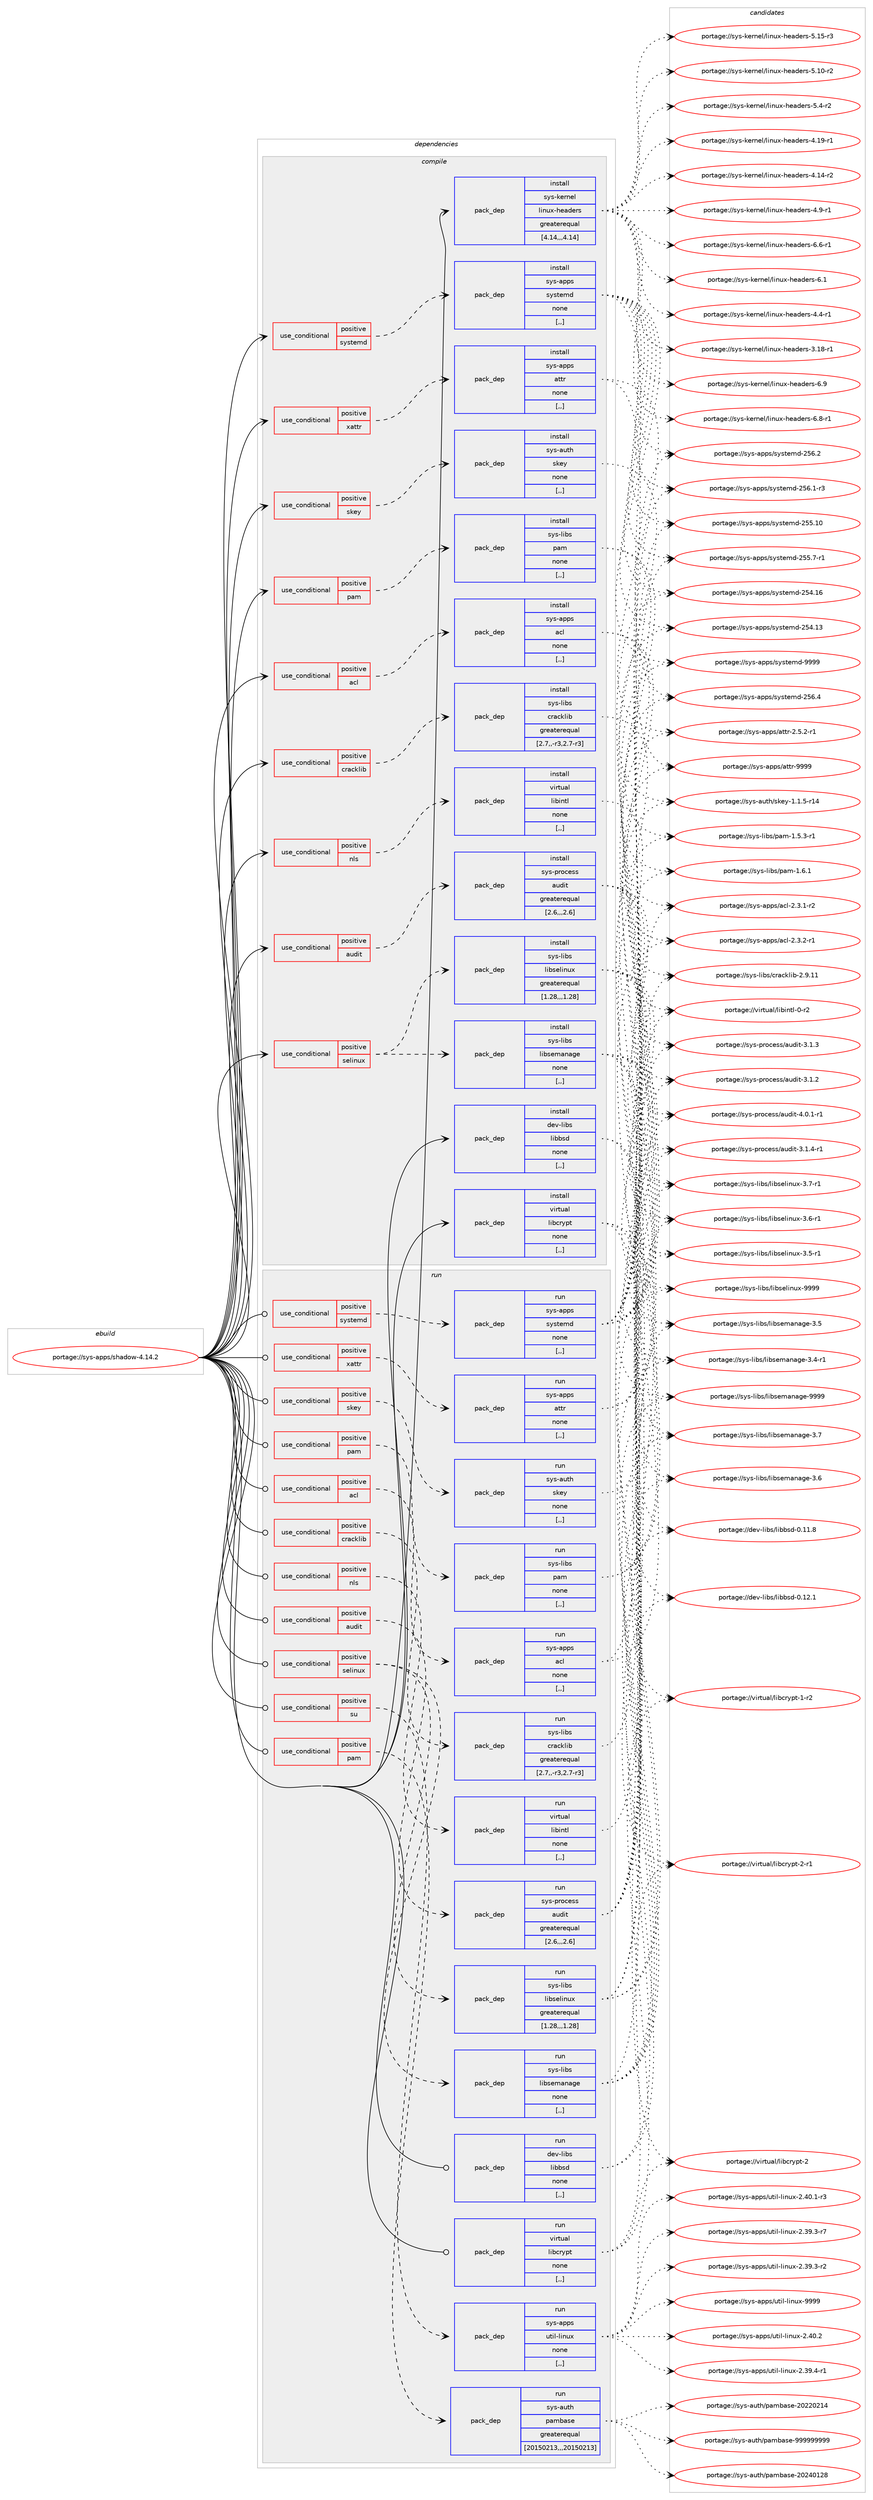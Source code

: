 digraph prolog {

# *************
# Graph options
# *************

newrank=true;
concentrate=true;
compound=true;
graph [rankdir=LR,fontname=Helvetica,fontsize=10,ranksep=1.5];#, ranksep=2.5, nodesep=0.2];
edge  [arrowhead=vee];
node  [fontname=Helvetica,fontsize=10];

# **********
# The ebuild
# **********

subgraph cluster_leftcol {
color=gray;
label=<<i>ebuild</i>>;
id [label="portage://sys-apps/shadow-4.14.2", color=red, width=4, href="../sys-apps/shadow-4.14.2.svg"];
}

# ****************
# The dependencies
# ****************

subgraph cluster_midcol {
color=gray;
label=<<i>dependencies</i>>;
subgraph cluster_compile {
fillcolor="#eeeeee";
style=filled;
label=<<i>compile</i>>;
subgraph cond112001 {
dependency423304 [label=<<TABLE BORDER="0" CELLBORDER="1" CELLSPACING="0" CELLPADDING="4"><TR><TD ROWSPAN="3" CELLPADDING="10">use_conditional</TD></TR><TR><TD>positive</TD></TR><TR><TD>acl</TD></TR></TABLE>>, shape=none, color=red];
subgraph pack308380 {
dependency423305 [label=<<TABLE BORDER="0" CELLBORDER="1" CELLSPACING="0" CELLPADDING="4" WIDTH="220"><TR><TD ROWSPAN="6" CELLPADDING="30">pack_dep</TD></TR><TR><TD WIDTH="110">install</TD></TR><TR><TD>sys-apps</TD></TR><TR><TD>acl</TD></TR><TR><TD>none</TD></TR><TR><TD>[,,]</TD></TR></TABLE>>, shape=none, color=blue];
}
dependency423304:e -> dependency423305:w [weight=20,style="dashed",arrowhead="vee"];
}
id:e -> dependency423304:w [weight=20,style="solid",arrowhead="vee"];
subgraph cond112002 {
dependency423306 [label=<<TABLE BORDER="0" CELLBORDER="1" CELLSPACING="0" CELLPADDING="4"><TR><TD ROWSPAN="3" CELLPADDING="10">use_conditional</TD></TR><TR><TD>positive</TD></TR><TR><TD>audit</TD></TR></TABLE>>, shape=none, color=red];
subgraph pack308381 {
dependency423307 [label=<<TABLE BORDER="0" CELLBORDER="1" CELLSPACING="0" CELLPADDING="4" WIDTH="220"><TR><TD ROWSPAN="6" CELLPADDING="30">pack_dep</TD></TR><TR><TD WIDTH="110">install</TD></TR><TR><TD>sys-process</TD></TR><TR><TD>audit</TD></TR><TR><TD>greaterequal</TD></TR><TR><TD>[2.6,,,2.6]</TD></TR></TABLE>>, shape=none, color=blue];
}
dependency423306:e -> dependency423307:w [weight=20,style="dashed",arrowhead="vee"];
}
id:e -> dependency423306:w [weight=20,style="solid",arrowhead="vee"];
subgraph cond112003 {
dependency423308 [label=<<TABLE BORDER="0" CELLBORDER="1" CELLSPACING="0" CELLPADDING="4"><TR><TD ROWSPAN="3" CELLPADDING="10">use_conditional</TD></TR><TR><TD>positive</TD></TR><TR><TD>cracklib</TD></TR></TABLE>>, shape=none, color=red];
subgraph pack308382 {
dependency423309 [label=<<TABLE BORDER="0" CELLBORDER="1" CELLSPACING="0" CELLPADDING="4" WIDTH="220"><TR><TD ROWSPAN="6" CELLPADDING="30">pack_dep</TD></TR><TR><TD WIDTH="110">install</TD></TR><TR><TD>sys-libs</TD></TR><TR><TD>cracklib</TD></TR><TR><TD>greaterequal</TD></TR><TR><TD>[2.7,,-r3,2.7-r3]</TD></TR></TABLE>>, shape=none, color=blue];
}
dependency423308:e -> dependency423309:w [weight=20,style="dashed",arrowhead="vee"];
}
id:e -> dependency423308:w [weight=20,style="solid",arrowhead="vee"];
subgraph cond112004 {
dependency423310 [label=<<TABLE BORDER="0" CELLBORDER="1" CELLSPACING="0" CELLPADDING="4"><TR><TD ROWSPAN="3" CELLPADDING="10">use_conditional</TD></TR><TR><TD>positive</TD></TR><TR><TD>nls</TD></TR></TABLE>>, shape=none, color=red];
subgraph pack308383 {
dependency423311 [label=<<TABLE BORDER="0" CELLBORDER="1" CELLSPACING="0" CELLPADDING="4" WIDTH="220"><TR><TD ROWSPAN="6" CELLPADDING="30">pack_dep</TD></TR><TR><TD WIDTH="110">install</TD></TR><TR><TD>virtual</TD></TR><TR><TD>libintl</TD></TR><TR><TD>none</TD></TR><TR><TD>[,,]</TD></TR></TABLE>>, shape=none, color=blue];
}
dependency423310:e -> dependency423311:w [weight=20,style="dashed",arrowhead="vee"];
}
id:e -> dependency423310:w [weight=20,style="solid",arrowhead="vee"];
subgraph cond112005 {
dependency423312 [label=<<TABLE BORDER="0" CELLBORDER="1" CELLSPACING="0" CELLPADDING="4"><TR><TD ROWSPAN="3" CELLPADDING="10">use_conditional</TD></TR><TR><TD>positive</TD></TR><TR><TD>pam</TD></TR></TABLE>>, shape=none, color=red];
subgraph pack308384 {
dependency423313 [label=<<TABLE BORDER="0" CELLBORDER="1" CELLSPACING="0" CELLPADDING="4" WIDTH="220"><TR><TD ROWSPAN="6" CELLPADDING="30">pack_dep</TD></TR><TR><TD WIDTH="110">install</TD></TR><TR><TD>sys-libs</TD></TR><TR><TD>pam</TD></TR><TR><TD>none</TD></TR><TR><TD>[,,]</TD></TR></TABLE>>, shape=none, color=blue];
}
dependency423312:e -> dependency423313:w [weight=20,style="dashed",arrowhead="vee"];
}
id:e -> dependency423312:w [weight=20,style="solid",arrowhead="vee"];
subgraph cond112006 {
dependency423314 [label=<<TABLE BORDER="0" CELLBORDER="1" CELLSPACING="0" CELLPADDING="4"><TR><TD ROWSPAN="3" CELLPADDING="10">use_conditional</TD></TR><TR><TD>positive</TD></TR><TR><TD>selinux</TD></TR></TABLE>>, shape=none, color=red];
subgraph pack308385 {
dependency423315 [label=<<TABLE BORDER="0" CELLBORDER="1" CELLSPACING="0" CELLPADDING="4" WIDTH="220"><TR><TD ROWSPAN="6" CELLPADDING="30">pack_dep</TD></TR><TR><TD WIDTH="110">install</TD></TR><TR><TD>sys-libs</TD></TR><TR><TD>libselinux</TD></TR><TR><TD>greaterequal</TD></TR><TR><TD>[1.28,,,1.28]</TD></TR></TABLE>>, shape=none, color=blue];
}
dependency423314:e -> dependency423315:w [weight=20,style="dashed",arrowhead="vee"];
subgraph pack308386 {
dependency423316 [label=<<TABLE BORDER="0" CELLBORDER="1" CELLSPACING="0" CELLPADDING="4" WIDTH="220"><TR><TD ROWSPAN="6" CELLPADDING="30">pack_dep</TD></TR><TR><TD WIDTH="110">install</TD></TR><TR><TD>sys-libs</TD></TR><TR><TD>libsemanage</TD></TR><TR><TD>none</TD></TR><TR><TD>[,,]</TD></TR></TABLE>>, shape=none, color=blue];
}
dependency423314:e -> dependency423316:w [weight=20,style="dashed",arrowhead="vee"];
}
id:e -> dependency423314:w [weight=20,style="solid",arrowhead="vee"];
subgraph cond112007 {
dependency423317 [label=<<TABLE BORDER="0" CELLBORDER="1" CELLSPACING="0" CELLPADDING="4"><TR><TD ROWSPAN="3" CELLPADDING="10">use_conditional</TD></TR><TR><TD>positive</TD></TR><TR><TD>skey</TD></TR></TABLE>>, shape=none, color=red];
subgraph pack308387 {
dependency423318 [label=<<TABLE BORDER="0" CELLBORDER="1" CELLSPACING="0" CELLPADDING="4" WIDTH="220"><TR><TD ROWSPAN="6" CELLPADDING="30">pack_dep</TD></TR><TR><TD WIDTH="110">install</TD></TR><TR><TD>sys-auth</TD></TR><TR><TD>skey</TD></TR><TR><TD>none</TD></TR><TR><TD>[,,]</TD></TR></TABLE>>, shape=none, color=blue];
}
dependency423317:e -> dependency423318:w [weight=20,style="dashed",arrowhead="vee"];
}
id:e -> dependency423317:w [weight=20,style="solid",arrowhead="vee"];
subgraph cond112008 {
dependency423319 [label=<<TABLE BORDER="0" CELLBORDER="1" CELLSPACING="0" CELLPADDING="4"><TR><TD ROWSPAN="3" CELLPADDING="10">use_conditional</TD></TR><TR><TD>positive</TD></TR><TR><TD>systemd</TD></TR></TABLE>>, shape=none, color=red];
subgraph pack308388 {
dependency423320 [label=<<TABLE BORDER="0" CELLBORDER="1" CELLSPACING="0" CELLPADDING="4" WIDTH="220"><TR><TD ROWSPAN="6" CELLPADDING="30">pack_dep</TD></TR><TR><TD WIDTH="110">install</TD></TR><TR><TD>sys-apps</TD></TR><TR><TD>systemd</TD></TR><TR><TD>none</TD></TR><TR><TD>[,,]</TD></TR></TABLE>>, shape=none, color=blue];
}
dependency423319:e -> dependency423320:w [weight=20,style="dashed",arrowhead="vee"];
}
id:e -> dependency423319:w [weight=20,style="solid",arrowhead="vee"];
subgraph cond112009 {
dependency423321 [label=<<TABLE BORDER="0" CELLBORDER="1" CELLSPACING="0" CELLPADDING="4"><TR><TD ROWSPAN="3" CELLPADDING="10">use_conditional</TD></TR><TR><TD>positive</TD></TR><TR><TD>xattr</TD></TR></TABLE>>, shape=none, color=red];
subgraph pack308389 {
dependency423322 [label=<<TABLE BORDER="0" CELLBORDER="1" CELLSPACING="0" CELLPADDING="4" WIDTH="220"><TR><TD ROWSPAN="6" CELLPADDING="30">pack_dep</TD></TR><TR><TD WIDTH="110">install</TD></TR><TR><TD>sys-apps</TD></TR><TR><TD>attr</TD></TR><TR><TD>none</TD></TR><TR><TD>[,,]</TD></TR></TABLE>>, shape=none, color=blue];
}
dependency423321:e -> dependency423322:w [weight=20,style="dashed",arrowhead="vee"];
}
id:e -> dependency423321:w [weight=20,style="solid",arrowhead="vee"];
subgraph pack308390 {
dependency423323 [label=<<TABLE BORDER="0" CELLBORDER="1" CELLSPACING="0" CELLPADDING="4" WIDTH="220"><TR><TD ROWSPAN="6" CELLPADDING="30">pack_dep</TD></TR><TR><TD WIDTH="110">install</TD></TR><TR><TD>dev-libs</TD></TR><TR><TD>libbsd</TD></TR><TR><TD>none</TD></TR><TR><TD>[,,]</TD></TR></TABLE>>, shape=none, color=blue];
}
id:e -> dependency423323:w [weight=20,style="solid",arrowhead="vee"];
subgraph pack308391 {
dependency423324 [label=<<TABLE BORDER="0" CELLBORDER="1" CELLSPACING="0" CELLPADDING="4" WIDTH="220"><TR><TD ROWSPAN="6" CELLPADDING="30">pack_dep</TD></TR><TR><TD WIDTH="110">install</TD></TR><TR><TD>sys-kernel</TD></TR><TR><TD>linux-headers</TD></TR><TR><TD>greaterequal</TD></TR><TR><TD>[4.14,,,4.14]</TD></TR></TABLE>>, shape=none, color=blue];
}
id:e -> dependency423324:w [weight=20,style="solid",arrowhead="vee"];
subgraph pack308392 {
dependency423325 [label=<<TABLE BORDER="0" CELLBORDER="1" CELLSPACING="0" CELLPADDING="4" WIDTH="220"><TR><TD ROWSPAN="6" CELLPADDING="30">pack_dep</TD></TR><TR><TD WIDTH="110">install</TD></TR><TR><TD>virtual</TD></TR><TR><TD>libcrypt</TD></TR><TR><TD>none</TD></TR><TR><TD>[,,]</TD></TR></TABLE>>, shape=none, color=blue];
}
id:e -> dependency423325:w [weight=20,style="solid",arrowhead="vee"];
}
subgraph cluster_compileandrun {
fillcolor="#eeeeee";
style=filled;
label=<<i>compile and run</i>>;
}
subgraph cluster_run {
fillcolor="#eeeeee";
style=filled;
label=<<i>run</i>>;
subgraph cond112010 {
dependency423326 [label=<<TABLE BORDER="0" CELLBORDER="1" CELLSPACING="0" CELLPADDING="4"><TR><TD ROWSPAN="3" CELLPADDING="10">use_conditional</TD></TR><TR><TD>positive</TD></TR><TR><TD>acl</TD></TR></TABLE>>, shape=none, color=red];
subgraph pack308393 {
dependency423327 [label=<<TABLE BORDER="0" CELLBORDER="1" CELLSPACING="0" CELLPADDING="4" WIDTH="220"><TR><TD ROWSPAN="6" CELLPADDING="30">pack_dep</TD></TR><TR><TD WIDTH="110">run</TD></TR><TR><TD>sys-apps</TD></TR><TR><TD>acl</TD></TR><TR><TD>none</TD></TR><TR><TD>[,,]</TD></TR></TABLE>>, shape=none, color=blue];
}
dependency423326:e -> dependency423327:w [weight=20,style="dashed",arrowhead="vee"];
}
id:e -> dependency423326:w [weight=20,style="solid",arrowhead="odot"];
subgraph cond112011 {
dependency423328 [label=<<TABLE BORDER="0" CELLBORDER="1" CELLSPACING="0" CELLPADDING="4"><TR><TD ROWSPAN="3" CELLPADDING="10">use_conditional</TD></TR><TR><TD>positive</TD></TR><TR><TD>audit</TD></TR></TABLE>>, shape=none, color=red];
subgraph pack308394 {
dependency423329 [label=<<TABLE BORDER="0" CELLBORDER="1" CELLSPACING="0" CELLPADDING="4" WIDTH="220"><TR><TD ROWSPAN="6" CELLPADDING="30">pack_dep</TD></TR><TR><TD WIDTH="110">run</TD></TR><TR><TD>sys-process</TD></TR><TR><TD>audit</TD></TR><TR><TD>greaterequal</TD></TR><TR><TD>[2.6,,,2.6]</TD></TR></TABLE>>, shape=none, color=blue];
}
dependency423328:e -> dependency423329:w [weight=20,style="dashed",arrowhead="vee"];
}
id:e -> dependency423328:w [weight=20,style="solid",arrowhead="odot"];
subgraph cond112012 {
dependency423330 [label=<<TABLE BORDER="0" CELLBORDER="1" CELLSPACING="0" CELLPADDING="4"><TR><TD ROWSPAN="3" CELLPADDING="10">use_conditional</TD></TR><TR><TD>positive</TD></TR><TR><TD>cracklib</TD></TR></TABLE>>, shape=none, color=red];
subgraph pack308395 {
dependency423331 [label=<<TABLE BORDER="0" CELLBORDER="1" CELLSPACING="0" CELLPADDING="4" WIDTH="220"><TR><TD ROWSPAN="6" CELLPADDING="30">pack_dep</TD></TR><TR><TD WIDTH="110">run</TD></TR><TR><TD>sys-libs</TD></TR><TR><TD>cracklib</TD></TR><TR><TD>greaterequal</TD></TR><TR><TD>[2.7,,-r3,2.7-r3]</TD></TR></TABLE>>, shape=none, color=blue];
}
dependency423330:e -> dependency423331:w [weight=20,style="dashed",arrowhead="vee"];
}
id:e -> dependency423330:w [weight=20,style="solid",arrowhead="odot"];
subgraph cond112013 {
dependency423332 [label=<<TABLE BORDER="0" CELLBORDER="1" CELLSPACING="0" CELLPADDING="4"><TR><TD ROWSPAN="3" CELLPADDING="10">use_conditional</TD></TR><TR><TD>positive</TD></TR><TR><TD>nls</TD></TR></TABLE>>, shape=none, color=red];
subgraph pack308396 {
dependency423333 [label=<<TABLE BORDER="0" CELLBORDER="1" CELLSPACING="0" CELLPADDING="4" WIDTH="220"><TR><TD ROWSPAN="6" CELLPADDING="30">pack_dep</TD></TR><TR><TD WIDTH="110">run</TD></TR><TR><TD>virtual</TD></TR><TR><TD>libintl</TD></TR><TR><TD>none</TD></TR><TR><TD>[,,]</TD></TR></TABLE>>, shape=none, color=blue];
}
dependency423332:e -> dependency423333:w [weight=20,style="dashed",arrowhead="vee"];
}
id:e -> dependency423332:w [weight=20,style="solid",arrowhead="odot"];
subgraph cond112014 {
dependency423334 [label=<<TABLE BORDER="0" CELLBORDER="1" CELLSPACING="0" CELLPADDING="4"><TR><TD ROWSPAN="3" CELLPADDING="10">use_conditional</TD></TR><TR><TD>positive</TD></TR><TR><TD>pam</TD></TR></TABLE>>, shape=none, color=red];
subgraph pack308397 {
dependency423335 [label=<<TABLE BORDER="0" CELLBORDER="1" CELLSPACING="0" CELLPADDING="4" WIDTH="220"><TR><TD ROWSPAN="6" CELLPADDING="30">pack_dep</TD></TR><TR><TD WIDTH="110">run</TD></TR><TR><TD>sys-auth</TD></TR><TR><TD>pambase</TD></TR><TR><TD>greaterequal</TD></TR><TR><TD>[20150213,,,20150213]</TD></TR></TABLE>>, shape=none, color=blue];
}
dependency423334:e -> dependency423335:w [weight=20,style="dashed",arrowhead="vee"];
}
id:e -> dependency423334:w [weight=20,style="solid",arrowhead="odot"];
subgraph cond112015 {
dependency423336 [label=<<TABLE BORDER="0" CELLBORDER="1" CELLSPACING="0" CELLPADDING="4"><TR><TD ROWSPAN="3" CELLPADDING="10">use_conditional</TD></TR><TR><TD>positive</TD></TR><TR><TD>pam</TD></TR></TABLE>>, shape=none, color=red];
subgraph pack308398 {
dependency423337 [label=<<TABLE BORDER="0" CELLBORDER="1" CELLSPACING="0" CELLPADDING="4" WIDTH="220"><TR><TD ROWSPAN="6" CELLPADDING="30">pack_dep</TD></TR><TR><TD WIDTH="110">run</TD></TR><TR><TD>sys-libs</TD></TR><TR><TD>pam</TD></TR><TR><TD>none</TD></TR><TR><TD>[,,]</TD></TR></TABLE>>, shape=none, color=blue];
}
dependency423336:e -> dependency423337:w [weight=20,style="dashed",arrowhead="vee"];
}
id:e -> dependency423336:w [weight=20,style="solid",arrowhead="odot"];
subgraph cond112016 {
dependency423338 [label=<<TABLE BORDER="0" CELLBORDER="1" CELLSPACING="0" CELLPADDING="4"><TR><TD ROWSPAN="3" CELLPADDING="10">use_conditional</TD></TR><TR><TD>positive</TD></TR><TR><TD>selinux</TD></TR></TABLE>>, shape=none, color=red];
subgraph pack308399 {
dependency423339 [label=<<TABLE BORDER="0" CELLBORDER="1" CELLSPACING="0" CELLPADDING="4" WIDTH="220"><TR><TD ROWSPAN="6" CELLPADDING="30">pack_dep</TD></TR><TR><TD WIDTH="110">run</TD></TR><TR><TD>sys-libs</TD></TR><TR><TD>libselinux</TD></TR><TR><TD>greaterequal</TD></TR><TR><TD>[1.28,,,1.28]</TD></TR></TABLE>>, shape=none, color=blue];
}
dependency423338:e -> dependency423339:w [weight=20,style="dashed",arrowhead="vee"];
subgraph pack308400 {
dependency423340 [label=<<TABLE BORDER="0" CELLBORDER="1" CELLSPACING="0" CELLPADDING="4" WIDTH="220"><TR><TD ROWSPAN="6" CELLPADDING="30">pack_dep</TD></TR><TR><TD WIDTH="110">run</TD></TR><TR><TD>sys-libs</TD></TR><TR><TD>libsemanage</TD></TR><TR><TD>none</TD></TR><TR><TD>[,,]</TD></TR></TABLE>>, shape=none, color=blue];
}
dependency423338:e -> dependency423340:w [weight=20,style="dashed",arrowhead="vee"];
}
id:e -> dependency423338:w [weight=20,style="solid",arrowhead="odot"];
subgraph cond112017 {
dependency423341 [label=<<TABLE BORDER="0" CELLBORDER="1" CELLSPACING="0" CELLPADDING="4"><TR><TD ROWSPAN="3" CELLPADDING="10">use_conditional</TD></TR><TR><TD>positive</TD></TR><TR><TD>skey</TD></TR></TABLE>>, shape=none, color=red];
subgraph pack308401 {
dependency423342 [label=<<TABLE BORDER="0" CELLBORDER="1" CELLSPACING="0" CELLPADDING="4" WIDTH="220"><TR><TD ROWSPAN="6" CELLPADDING="30">pack_dep</TD></TR><TR><TD WIDTH="110">run</TD></TR><TR><TD>sys-auth</TD></TR><TR><TD>skey</TD></TR><TR><TD>none</TD></TR><TR><TD>[,,]</TD></TR></TABLE>>, shape=none, color=blue];
}
dependency423341:e -> dependency423342:w [weight=20,style="dashed",arrowhead="vee"];
}
id:e -> dependency423341:w [weight=20,style="solid",arrowhead="odot"];
subgraph cond112018 {
dependency423343 [label=<<TABLE BORDER="0" CELLBORDER="1" CELLSPACING="0" CELLPADDING="4"><TR><TD ROWSPAN="3" CELLPADDING="10">use_conditional</TD></TR><TR><TD>positive</TD></TR><TR><TD>su</TD></TR></TABLE>>, shape=none, color=red];
subgraph pack308402 {
dependency423344 [label=<<TABLE BORDER="0" CELLBORDER="1" CELLSPACING="0" CELLPADDING="4" WIDTH="220"><TR><TD ROWSPAN="6" CELLPADDING="30">pack_dep</TD></TR><TR><TD WIDTH="110">run</TD></TR><TR><TD>sys-apps</TD></TR><TR><TD>util-linux</TD></TR><TR><TD>none</TD></TR><TR><TD>[,,]</TD></TR></TABLE>>, shape=none, color=blue];
}
dependency423343:e -> dependency423344:w [weight=20,style="dashed",arrowhead="vee"];
}
id:e -> dependency423343:w [weight=20,style="solid",arrowhead="odot"];
subgraph cond112019 {
dependency423345 [label=<<TABLE BORDER="0" CELLBORDER="1" CELLSPACING="0" CELLPADDING="4"><TR><TD ROWSPAN="3" CELLPADDING="10">use_conditional</TD></TR><TR><TD>positive</TD></TR><TR><TD>systemd</TD></TR></TABLE>>, shape=none, color=red];
subgraph pack308403 {
dependency423346 [label=<<TABLE BORDER="0" CELLBORDER="1" CELLSPACING="0" CELLPADDING="4" WIDTH="220"><TR><TD ROWSPAN="6" CELLPADDING="30">pack_dep</TD></TR><TR><TD WIDTH="110">run</TD></TR><TR><TD>sys-apps</TD></TR><TR><TD>systemd</TD></TR><TR><TD>none</TD></TR><TR><TD>[,,]</TD></TR></TABLE>>, shape=none, color=blue];
}
dependency423345:e -> dependency423346:w [weight=20,style="dashed",arrowhead="vee"];
}
id:e -> dependency423345:w [weight=20,style="solid",arrowhead="odot"];
subgraph cond112020 {
dependency423347 [label=<<TABLE BORDER="0" CELLBORDER="1" CELLSPACING="0" CELLPADDING="4"><TR><TD ROWSPAN="3" CELLPADDING="10">use_conditional</TD></TR><TR><TD>positive</TD></TR><TR><TD>xattr</TD></TR></TABLE>>, shape=none, color=red];
subgraph pack308404 {
dependency423348 [label=<<TABLE BORDER="0" CELLBORDER="1" CELLSPACING="0" CELLPADDING="4" WIDTH="220"><TR><TD ROWSPAN="6" CELLPADDING="30">pack_dep</TD></TR><TR><TD WIDTH="110">run</TD></TR><TR><TD>sys-apps</TD></TR><TR><TD>attr</TD></TR><TR><TD>none</TD></TR><TR><TD>[,,]</TD></TR></TABLE>>, shape=none, color=blue];
}
dependency423347:e -> dependency423348:w [weight=20,style="dashed",arrowhead="vee"];
}
id:e -> dependency423347:w [weight=20,style="solid",arrowhead="odot"];
subgraph pack308405 {
dependency423349 [label=<<TABLE BORDER="0" CELLBORDER="1" CELLSPACING="0" CELLPADDING="4" WIDTH="220"><TR><TD ROWSPAN="6" CELLPADDING="30">pack_dep</TD></TR><TR><TD WIDTH="110">run</TD></TR><TR><TD>dev-libs</TD></TR><TR><TD>libbsd</TD></TR><TR><TD>none</TD></TR><TR><TD>[,,]</TD></TR></TABLE>>, shape=none, color=blue];
}
id:e -> dependency423349:w [weight=20,style="solid",arrowhead="odot"];
subgraph pack308406 {
dependency423350 [label=<<TABLE BORDER="0" CELLBORDER="1" CELLSPACING="0" CELLPADDING="4" WIDTH="220"><TR><TD ROWSPAN="6" CELLPADDING="30">pack_dep</TD></TR><TR><TD WIDTH="110">run</TD></TR><TR><TD>virtual</TD></TR><TR><TD>libcrypt</TD></TR><TR><TD>none</TD></TR><TR><TD>[,,]</TD></TR></TABLE>>, shape=none, color=blue];
}
id:e -> dependency423350:w [weight=20,style="solid",arrowhead="odot"];
}
}

# **************
# The candidates
# **************

subgraph cluster_choices {
rank=same;
color=gray;
label=<<i>candidates</i>>;

subgraph choice308380 {
color=black;
nodesep=1;
choice11512111545971121121154797991084550465146504511449 [label="portage://sys-apps/acl-2.3.2-r1", color=red, width=4,href="../sys-apps/acl-2.3.2-r1.svg"];
choice11512111545971121121154797991084550465146494511450 [label="portage://sys-apps/acl-2.3.1-r2", color=red, width=4,href="../sys-apps/acl-2.3.1-r2.svg"];
dependency423305:e -> choice11512111545971121121154797991084550465146504511449:w [style=dotted,weight="100"];
dependency423305:e -> choice11512111545971121121154797991084550465146494511450:w [style=dotted,weight="100"];
}
subgraph choice308381 {
color=black;
nodesep=1;
choice115121115451121141119910111511547971171001051164552464846494511449 [label="portage://sys-process/audit-4.0.1-r1", color=red, width=4,href="../sys-process/audit-4.0.1-r1.svg"];
choice115121115451121141119910111511547971171001051164551464946524511449 [label="portage://sys-process/audit-3.1.4-r1", color=red, width=4,href="../sys-process/audit-3.1.4-r1.svg"];
choice11512111545112114111991011151154797117100105116455146494651 [label="portage://sys-process/audit-3.1.3", color=red, width=4,href="../sys-process/audit-3.1.3.svg"];
choice11512111545112114111991011151154797117100105116455146494650 [label="portage://sys-process/audit-3.1.2", color=red, width=4,href="../sys-process/audit-3.1.2.svg"];
dependency423307:e -> choice115121115451121141119910111511547971171001051164552464846494511449:w [style=dotted,weight="100"];
dependency423307:e -> choice115121115451121141119910111511547971171001051164551464946524511449:w [style=dotted,weight="100"];
dependency423307:e -> choice11512111545112114111991011151154797117100105116455146494651:w [style=dotted,weight="100"];
dependency423307:e -> choice11512111545112114111991011151154797117100105116455146494650:w [style=dotted,weight="100"];
}
subgraph choice308382 {
color=black;
nodesep=1;
choice1151211154510810598115479911497991071081059845504657464949 [label="portage://sys-libs/cracklib-2.9.11", color=red, width=4,href="../sys-libs/cracklib-2.9.11.svg"];
dependency423309:e -> choice1151211154510810598115479911497991071081059845504657464949:w [style=dotted,weight="100"];
}
subgraph choice308383 {
color=black;
nodesep=1;
choice11810511411611797108471081059810511011610845484511450 [label="portage://virtual/libintl-0-r2", color=red, width=4,href="../virtual/libintl-0-r2.svg"];
dependency423311:e -> choice11810511411611797108471081059810511011610845484511450:w [style=dotted,weight="100"];
}
subgraph choice308384 {
color=black;
nodesep=1;
choice11512111545108105981154711297109454946544649 [label="portage://sys-libs/pam-1.6.1", color=red, width=4,href="../sys-libs/pam-1.6.1.svg"];
choice115121115451081059811547112971094549465346514511449 [label="portage://sys-libs/pam-1.5.3-r1", color=red, width=4,href="../sys-libs/pam-1.5.3-r1.svg"];
dependency423313:e -> choice11512111545108105981154711297109454946544649:w [style=dotted,weight="100"];
dependency423313:e -> choice115121115451081059811547112971094549465346514511449:w [style=dotted,weight="100"];
}
subgraph choice308385 {
color=black;
nodesep=1;
choice115121115451081059811547108105981151011081051101171204557575757 [label="portage://sys-libs/libselinux-9999", color=red, width=4,href="../sys-libs/libselinux-9999.svg"];
choice11512111545108105981154710810598115101108105110117120455146554511449 [label="portage://sys-libs/libselinux-3.7-r1", color=red, width=4,href="../sys-libs/libselinux-3.7-r1.svg"];
choice11512111545108105981154710810598115101108105110117120455146544511449 [label="portage://sys-libs/libselinux-3.6-r1", color=red, width=4,href="../sys-libs/libselinux-3.6-r1.svg"];
choice11512111545108105981154710810598115101108105110117120455146534511449 [label="portage://sys-libs/libselinux-3.5-r1", color=red, width=4,href="../sys-libs/libselinux-3.5-r1.svg"];
dependency423315:e -> choice115121115451081059811547108105981151011081051101171204557575757:w [style=dotted,weight="100"];
dependency423315:e -> choice11512111545108105981154710810598115101108105110117120455146554511449:w [style=dotted,weight="100"];
dependency423315:e -> choice11512111545108105981154710810598115101108105110117120455146544511449:w [style=dotted,weight="100"];
dependency423315:e -> choice11512111545108105981154710810598115101108105110117120455146534511449:w [style=dotted,weight="100"];
}
subgraph choice308386 {
color=black;
nodesep=1;
choice1151211154510810598115471081059811510110997110971031014557575757 [label="portage://sys-libs/libsemanage-9999", color=red, width=4,href="../sys-libs/libsemanage-9999.svg"];
choice11512111545108105981154710810598115101109971109710310145514655 [label="portage://sys-libs/libsemanage-3.7", color=red, width=4,href="../sys-libs/libsemanage-3.7.svg"];
choice11512111545108105981154710810598115101109971109710310145514654 [label="portage://sys-libs/libsemanage-3.6", color=red, width=4,href="../sys-libs/libsemanage-3.6.svg"];
choice11512111545108105981154710810598115101109971109710310145514653 [label="portage://sys-libs/libsemanage-3.5", color=red, width=4,href="../sys-libs/libsemanage-3.5.svg"];
choice115121115451081059811547108105981151011099711097103101455146524511449 [label="portage://sys-libs/libsemanage-3.4-r1", color=red, width=4,href="../sys-libs/libsemanage-3.4-r1.svg"];
dependency423316:e -> choice1151211154510810598115471081059811510110997110971031014557575757:w [style=dotted,weight="100"];
dependency423316:e -> choice11512111545108105981154710810598115101109971109710310145514655:w [style=dotted,weight="100"];
dependency423316:e -> choice11512111545108105981154710810598115101109971109710310145514654:w [style=dotted,weight="100"];
dependency423316:e -> choice11512111545108105981154710810598115101109971109710310145514653:w [style=dotted,weight="100"];
dependency423316:e -> choice115121115451081059811547108105981151011099711097103101455146524511449:w [style=dotted,weight="100"];
}
subgraph choice308387 {
color=black;
nodesep=1;
choice115121115459711711610447115107101121454946494653451144952 [label="portage://sys-auth/skey-1.1.5-r14", color=red, width=4,href="../sys-auth/skey-1.1.5-r14.svg"];
dependency423318:e -> choice115121115459711711610447115107101121454946494653451144952:w [style=dotted,weight="100"];
}
subgraph choice308388 {
color=black;
nodesep=1;
choice1151211154597112112115471151211151161011091004557575757 [label="portage://sys-apps/systemd-9999", color=red, width=4,href="../sys-apps/systemd-9999.svg"];
choice115121115459711211211547115121115116101109100455053544652 [label="portage://sys-apps/systemd-256.4", color=red, width=4,href="../sys-apps/systemd-256.4.svg"];
choice115121115459711211211547115121115116101109100455053544650 [label="portage://sys-apps/systemd-256.2", color=red, width=4,href="../sys-apps/systemd-256.2.svg"];
choice1151211154597112112115471151211151161011091004550535446494511451 [label="portage://sys-apps/systemd-256.1-r3", color=red, width=4,href="../sys-apps/systemd-256.1-r3.svg"];
choice11512111545971121121154711512111511610110910045505353464948 [label="portage://sys-apps/systemd-255.10", color=red, width=4,href="../sys-apps/systemd-255.10.svg"];
choice1151211154597112112115471151211151161011091004550535346554511449 [label="portage://sys-apps/systemd-255.7-r1", color=red, width=4,href="../sys-apps/systemd-255.7-r1.svg"];
choice11512111545971121121154711512111511610110910045505352464954 [label="portage://sys-apps/systemd-254.16", color=red, width=4,href="../sys-apps/systemd-254.16.svg"];
choice11512111545971121121154711512111511610110910045505352464951 [label="portage://sys-apps/systemd-254.13", color=red, width=4,href="../sys-apps/systemd-254.13.svg"];
dependency423320:e -> choice1151211154597112112115471151211151161011091004557575757:w [style=dotted,weight="100"];
dependency423320:e -> choice115121115459711211211547115121115116101109100455053544652:w [style=dotted,weight="100"];
dependency423320:e -> choice115121115459711211211547115121115116101109100455053544650:w [style=dotted,weight="100"];
dependency423320:e -> choice1151211154597112112115471151211151161011091004550535446494511451:w [style=dotted,weight="100"];
dependency423320:e -> choice11512111545971121121154711512111511610110910045505353464948:w [style=dotted,weight="100"];
dependency423320:e -> choice1151211154597112112115471151211151161011091004550535346554511449:w [style=dotted,weight="100"];
dependency423320:e -> choice11512111545971121121154711512111511610110910045505352464954:w [style=dotted,weight="100"];
dependency423320:e -> choice11512111545971121121154711512111511610110910045505352464951:w [style=dotted,weight="100"];
}
subgraph choice308389 {
color=black;
nodesep=1;
choice115121115459711211211547971161161144557575757 [label="portage://sys-apps/attr-9999", color=red, width=4,href="../sys-apps/attr-9999.svg"];
choice115121115459711211211547971161161144550465346504511449 [label="portage://sys-apps/attr-2.5.2-r1", color=red, width=4,href="../sys-apps/attr-2.5.2-r1.svg"];
dependency423322:e -> choice115121115459711211211547971161161144557575757:w [style=dotted,weight="100"];
dependency423322:e -> choice115121115459711211211547971161161144550465346504511449:w [style=dotted,weight="100"];
}
subgraph choice308390 {
color=black;
nodesep=1;
choice100101118451081059811547108105989811510045484649504649 [label="portage://dev-libs/libbsd-0.12.1", color=red, width=4,href="../dev-libs/libbsd-0.12.1.svg"];
choice100101118451081059811547108105989811510045484649494656 [label="portage://dev-libs/libbsd-0.11.8", color=red, width=4,href="../dev-libs/libbsd-0.11.8.svg"];
dependency423323:e -> choice100101118451081059811547108105989811510045484649504649:w [style=dotted,weight="100"];
dependency423323:e -> choice100101118451081059811547108105989811510045484649494656:w [style=dotted,weight="100"];
}
subgraph choice308391 {
color=black;
nodesep=1;
choice1151211154510710111411010110847108105110117120451041019710010111411545544657 [label="portage://sys-kernel/linux-headers-6.9", color=red, width=4,href="../sys-kernel/linux-headers-6.9.svg"];
choice11512111545107101114110101108471081051101171204510410197100101114115455446564511449 [label="portage://sys-kernel/linux-headers-6.8-r1", color=red, width=4,href="../sys-kernel/linux-headers-6.8-r1.svg"];
choice11512111545107101114110101108471081051101171204510410197100101114115455446544511449 [label="portage://sys-kernel/linux-headers-6.6-r1", color=red, width=4,href="../sys-kernel/linux-headers-6.6-r1.svg"];
choice1151211154510710111411010110847108105110117120451041019710010111411545544649 [label="portage://sys-kernel/linux-headers-6.1", color=red, width=4,href="../sys-kernel/linux-headers-6.1.svg"];
choice1151211154510710111411010110847108105110117120451041019710010111411545534649534511451 [label="portage://sys-kernel/linux-headers-5.15-r3", color=red, width=4,href="../sys-kernel/linux-headers-5.15-r3.svg"];
choice1151211154510710111411010110847108105110117120451041019710010111411545534649484511450 [label="portage://sys-kernel/linux-headers-5.10-r2", color=red, width=4,href="../sys-kernel/linux-headers-5.10-r2.svg"];
choice11512111545107101114110101108471081051101171204510410197100101114115455346524511450 [label="portage://sys-kernel/linux-headers-5.4-r2", color=red, width=4,href="../sys-kernel/linux-headers-5.4-r2.svg"];
choice1151211154510710111411010110847108105110117120451041019710010111411545524649574511449 [label="portage://sys-kernel/linux-headers-4.19-r1", color=red, width=4,href="../sys-kernel/linux-headers-4.19-r1.svg"];
choice1151211154510710111411010110847108105110117120451041019710010111411545524649524511450 [label="portage://sys-kernel/linux-headers-4.14-r2", color=red, width=4,href="../sys-kernel/linux-headers-4.14-r2.svg"];
choice11512111545107101114110101108471081051101171204510410197100101114115455246574511449 [label="portage://sys-kernel/linux-headers-4.9-r1", color=red, width=4,href="../sys-kernel/linux-headers-4.9-r1.svg"];
choice11512111545107101114110101108471081051101171204510410197100101114115455246524511449 [label="portage://sys-kernel/linux-headers-4.4-r1", color=red, width=4,href="../sys-kernel/linux-headers-4.4-r1.svg"];
choice1151211154510710111411010110847108105110117120451041019710010111411545514649564511449 [label="portage://sys-kernel/linux-headers-3.18-r1", color=red, width=4,href="../sys-kernel/linux-headers-3.18-r1.svg"];
dependency423324:e -> choice1151211154510710111411010110847108105110117120451041019710010111411545544657:w [style=dotted,weight="100"];
dependency423324:e -> choice11512111545107101114110101108471081051101171204510410197100101114115455446564511449:w [style=dotted,weight="100"];
dependency423324:e -> choice11512111545107101114110101108471081051101171204510410197100101114115455446544511449:w [style=dotted,weight="100"];
dependency423324:e -> choice1151211154510710111411010110847108105110117120451041019710010111411545544649:w [style=dotted,weight="100"];
dependency423324:e -> choice1151211154510710111411010110847108105110117120451041019710010111411545534649534511451:w [style=dotted,weight="100"];
dependency423324:e -> choice1151211154510710111411010110847108105110117120451041019710010111411545534649484511450:w [style=dotted,weight="100"];
dependency423324:e -> choice11512111545107101114110101108471081051101171204510410197100101114115455346524511450:w [style=dotted,weight="100"];
dependency423324:e -> choice1151211154510710111411010110847108105110117120451041019710010111411545524649574511449:w [style=dotted,weight="100"];
dependency423324:e -> choice1151211154510710111411010110847108105110117120451041019710010111411545524649524511450:w [style=dotted,weight="100"];
dependency423324:e -> choice11512111545107101114110101108471081051101171204510410197100101114115455246574511449:w [style=dotted,weight="100"];
dependency423324:e -> choice11512111545107101114110101108471081051101171204510410197100101114115455246524511449:w [style=dotted,weight="100"];
dependency423324:e -> choice1151211154510710111411010110847108105110117120451041019710010111411545514649564511449:w [style=dotted,weight="100"];
}
subgraph choice308392 {
color=black;
nodesep=1;
choice1181051141161179710847108105989911412111211645504511449 [label="portage://virtual/libcrypt-2-r1", color=red, width=4,href="../virtual/libcrypt-2-r1.svg"];
choice118105114116117971084710810598991141211121164550 [label="portage://virtual/libcrypt-2", color=red, width=4,href="../virtual/libcrypt-2.svg"];
choice1181051141161179710847108105989911412111211645494511450 [label="portage://virtual/libcrypt-1-r2", color=red, width=4,href="../virtual/libcrypt-1-r2.svg"];
dependency423325:e -> choice1181051141161179710847108105989911412111211645504511449:w [style=dotted,weight="100"];
dependency423325:e -> choice118105114116117971084710810598991141211121164550:w [style=dotted,weight="100"];
dependency423325:e -> choice1181051141161179710847108105989911412111211645494511450:w [style=dotted,weight="100"];
}
subgraph choice308393 {
color=black;
nodesep=1;
choice11512111545971121121154797991084550465146504511449 [label="portage://sys-apps/acl-2.3.2-r1", color=red, width=4,href="../sys-apps/acl-2.3.2-r1.svg"];
choice11512111545971121121154797991084550465146494511450 [label="portage://sys-apps/acl-2.3.1-r2", color=red, width=4,href="../sys-apps/acl-2.3.1-r2.svg"];
dependency423327:e -> choice11512111545971121121154797991084550465146504511449:w [style=dotted,weight="100"];
dependency423327:e -> choice11512111545971121121154797991084550465146494511450:w [style=dotted,weight="100"];
}
subgraph choice308394 {
color=black;
nodesep=1;
choice115121115451121141119910111511547971171001051164552464846494511449 [label="portage://sys-process/audit-4.0.1-r1", color=red, width=4,href="../sys-process/audit-4.0.1-r1.svg"];
choice115121115451121141119910111511547971171001051164551464946524511449 [label="portage://sys-process/audit-3.1.4-r1", color=red, width=4,href="../sys-process/audit-3.1.4-r1.svg"];
choice11512111545112114111991011151154797117100105116455146494651 [label="portage://sys-process/audit-3.1.3", color=red, width=4,href="../sys-process/audit-3.1.3.svg"];
choice11512111545112114111991011151154797117100105116455146494650 [label="portage://sys-process/audit-3.1.2", color=red, width=4,href="../sys-process/audit-3.1.2.svg"];
dependency423329:e -> choice115121115451121141119910111511547971171001051164552464846494511449:w [style=dotted,weight="100"];
dependency423329:e -> choice115121115451121141119910111511547971171001051164551464946524511449:w [style=dotted,weight="100"];
dependency423329:e -> choice11512111545112114111991011151154797117100105116455146494651:w [style=dotted,weight="100"];
dependency423329:e -> choice11512111545112114111991011151154797117100105116455146494650:w [style=dotted,weight="100"];
}
subgraph choice308395 {
color=black;
nodesep=1;
choice1151211154510810598115479911497991071081059845504657464949 [label="portage://sys-libs/cracklib-2.9.11", color=red, width=4,href="../sys-libs/cracklib-2.9.11.svg"];
dependency423331:e -> choice1151211154510810598115479911497991071081059845504657464949:w [style=dotted,weight="100"];
}
subgraph choice308396 {
color=black;
nodesep=1;
choice11810511411611797108471081059810511011610845484511450 [label="portage://virtual/libintl-0-r2", color=red, width=4,href="../virtual/libintl-0-r2.svg"];
dependency423333:e -> choice11810511411611797108471081059810511011610845484511450:w [style=dotted,weight="100"];
}
subgraph choice308397 {
color=black;
nodesep=1;
choice11512111545971171161044711297109989711510145575757575757575757 [label="portage://sys-auth/pambase-999999999", color=red, width=4,href="../sys-auth/pambase-999999999.svg"];
choice115121115459711711610447112971099897115101455048505248495056 [label="portage://sys-auth/pambase-20240128", color=red, width=4,href="../sys-auth/pambase-20240128.svg"];
choice115121115459711711610447112971099897115101455048505048504952 [label="portage://sys-auth/pambase-20220214", color=red, width=4,href="../sys-auth/pambase-20220214.svg"];
dependency423335:e -> choice11512111545971171161044711297109989711510145575757575757575757:w [style=dotted,weight="100"];
dependency423335:e -> choice115121115459711711610447112971099897115101455048505248495056:w [style=dotted,weight="100"];
dependency423335:e -> choice115121115459711711610447112971099897115101455048505048504952:w [style=dotted,weight="100"];
}
subgraph choice308398 {
color=black;
nodesep=1;
choice11512111545108105981154711297109454946544649 [label="portage://sys-libs/pam-1.6.1", color=red, width=4,href="../sys-libs/pam-1.6.1.svg"];
choice115121115451081059811547112971094549465346514511449 [label="portage://sys-libs/pam-1.5.3-r1", color=red, width=4,href="../sys-libs/pam-1.5.3-r1.svg"];
dependency423337:e -> choice11512111545108105981154711297109454946544649:w [style=dotted,weight="100"];
dependency423337:e -> choice115121115451081059811547112971094549465346514511449:w [style=dotted,weight="100"];
}
subgraph choice308399 {
color=black;
nodesep=1;
choice115121115451081059811547108105981151011081051101171204557575757 [label="portage://sys-libs/libselinux-9999", color=red, width=4,href="../sys-libs/libselinux-9999.svg"];
choice11512111545108105981154710810598115101108105110117120455146554511449 [label="portage://sys-libs/libselinux-3.7-r1", color=red, width=4,href="../sys-libs/libselinux-3.7-r1.svg"];
choice11512111545108105981154710810598115101108105110117120455146544511449 [label="portage://sys-libs/libselinux-3.6-r1", color=red, width=4,href="../sys-libs/libselinux-3.6-r1.svg"];
choice11512111545108105981154710810598115101108105110117120455146534511449 [label="portage://sys-libs/libselinux-3.5-r1", color=red, width=4,href="../sys-libs/libselinux-3.5-r1.svg"];
dependency423339:e -> choice115121115451081059811547108105981151011081051101171204557575757:w [style=dotted,weight="100"];
dependency423339:e -> choice11512111545108105981154710810598115101108105110117120455146554511449:w [style=dotted,weight="100"];
dependency423339:e -> choice11512111545108105981154710810598115101108105110117120455146544511449:w [style=dotted,weight="100"];
dependency423339:e -> choice11512111545108105981154710810598115101108105110117120455146534511449:w [style=dotted,weight="100"];
}
subgraph choice308400 {
color=black;
nodesep=1;
choice1151211154510810598115471081059811510110997110971031014557575757 [label="portage://sys-libs/libsemanage-9999", color=red, width=4,href="../sys-libs/libsemanage-9999.svg"];
choice11512111545108105981154710810598115101109971109710310145514655 [label="portage://sys-libs/libsemanage-3.7", color=red, width=4,href="../sys-libs/libsemanage-3.7.svg"];
choice11512111545108105981154710810598115101109971109710310145514654 [label="portage://sys-libs/libsemanage-3.6", color=red, width=4,href="../sys-libs/libsemanage-3.6.svg"];
choice11512111545108105981154710810598115101109971109710310145514653 [label="portage://sys-libs/libsemanage-3.5", color=red, width=4,href="../sys-libs/libsemanage-3.5.svg"];
choice115121115451081059811547108105981151011099711097103101455146524511449 [label="portage://sys-libs/libsemanage-3.4-r1", color=red, width=4,href="../sys-libs/libsemanage-3.4-r1.svg"];
dependency423340:e -> choice1151211154510810598115471081059811510110997110971031014557575757:w [style=dotted,weight="100"];
dependency423340:e -> choice11512111545108105981154710810598115101109971109710310145514655:w [style=dotted,weight="100"];
dependency423340:e -> choice11512111545108105981154710810598115101109971109710310145514654:w [style=dotted,weight="100"];
dependency423340:e -> choice11512111545108105981154710810598115101109971109710310145514653:w [style=dotted,weight="100"];
dependency423340:e -> choice115121115451081059811547108105981151011099711097103101455146524511449:w [style=dotted,weight="100"];
}
subgraph choice308401 {
color=black;
nodesep=1;
choice115121115459711711610447115107101121454946494653451144952 [label="portage://sys-auth/skey-1.1.5-r14", color=red, width=4,href="../sys-auth/skey-1.1.5-r14.svg"];
dependency423342:e -> choice115121115459711711610447115107101121454946494653451144952:w [style=dotted,weight="100"];
}
subgraph choice308402 {
color=black;
nodesep=1;
choice115121115459711211211547117116105108451081051101171204557575757 [label="portage://sys-apps/util-linux-9999", color=red, width=4,href="../sys-apps/util-linux-9999.svg"];
choice1151211154597112112115471171161051084510810511011712045504652484650 [label="portage://sys-apps/util-linux-2.40.2", color=red, width=4,href="../sys-apps/util-linux-2.40.2.svg"];
choice11512111545971121121154711711610510845108105110117120455046524846494511451 [label="portage://sys-apps/util-linux-2.40.1-r3", color=red, width=4,href="../sys-apps/util-linux-2.40.1-r3.svg"];
choice11512111545971121121154711711610510845108105110117120455046515746524511449 [label="portage://sys-apps/util-linux-2.39.4-r1", color=red, width=4,href="../sys-apps/util-linux-2.39.4-r1.svg"];
choice11512111545971121121154711711610510845108105110117120455046515746514511455 [label="portage://sys-apps/util-linux-2.39.3-r7", color=red, width=4,href="../sys-apps/util-linux-2.39.3-r7.svg"];
choice11512111545971121121154711711610510845108105110117120455046515746514511450 [label="portage://sys-apps/util-linux-2.39.3-r2", color=red, width=4,href="../sys-apps/util-linux-2.39.3-r2.svg"];
dependency423344:e -> choice115121115459711211211547117116105108451081051101171204557575757:w [style=dotted,weight="100"];
dependency423344:e -> choice1151211154597112112115471171161051084510810511011712045504652484650:w [style=dotted,weight="100"];
dependency423344:e -> choice11512111545971121121154711711610510845108105110117120455046524846494511451:w [style=dotted,weight="100"];
dependency423344:e -> choice11512111545971121121154711711610510845108105110117120455046515746524511449:w [style=dotted,weight="100"];
dependency423344:e -> choice11512111545971121121154711711610510845108105110117120455046515746514511455:w [style=dotted,weight="100"];
dependency423344:e -> choice11512111545971121121154711711610510845108105110117120455046515746514511450:w [style=dotted,weight="100"];
}
subgraph choice308403 {
color=black;
nodesep=1;
choice1151211154597112112115471151211151161011091004557575757 [label="portage://sys-apps/systemd-9999", color=red, width=4,href="../sys-apps/systemd-9999.svg"];
choice115121115459711211211547115121115116101109100455053544652 [label="portage://sys-apps/systemd-256.4", color=red, width=4,href="../sys-apps/systemd-256.4.svg"];
choice115121115459711211211547115121115116101109100455053544650 [label="portage://sys-apps/systemd-256.2", color=red, width=4,href="../sys-apps/systemd-256.2.svg"];
choice1151211154597112112115471151211151161011091004550535446494511451 [label="portage://sys-apps/systemd-256.1-r3", color=red, width=4,href="../sys-apps/systemd-256.1-r3.svg"];
choice11512111545971121121154711512111511610110910045505353464948 [label="portage://sys-apps/systemd-255.10", color=red, width=4,href="../sys-apps/systemd-255.10.svg"];
choice1151211154597112112115471151211151161011091004550535346554511449 [label="portage://sys-apps/systemd-255.7-r1", color=red, width=4,href="../sys-apps/systemd-255.7-r1.svg"];
choice11512111545971121121154711512111511610110910045505352464954 [label="portage://sys-apps/systemd-254.16", color=red, width=4,href="../sys-apps/systemd-254.16.svg"];
choice11512111545971121121154711512111511610110910045505352464951 [label="portage://sys-apps/systemd-254.13", color=red, width=4,href="../sys-apps/systemd-254.13.svg"];
dependency423346:e -> choice1151211154597112112115471151211151161011091004557575757:w [style=dotted,weight="100"];
dependency423346:e -> choice115121115459711211211547115121115116101109100455053544652:w [style=dotted,weight="100"];
dependency423346:e -> choice115121115459711211211547115121115116101109100455053544650:w [style=dotted,weight="100"];
dependency423346:e -> choice1151211154597112112115471151211151161011091004550535446494511451:w [style=dotted,weight="100"];
dependency423346:e -> choice11512111545971121121154711512111511610110910045505353464948:w [style=dotted,weight="100"];
dependency423346:e -> choice1151211154597112112115471151211151161011091004550535346554511449:w [style=dotted,weight="100"];
dependency423346:e -> choice11512111545971121121154711512111511610110910045505352464954:w [style=dotted,weight="100"];
dependency423346:e -> choice11512111545971121121154711512111511610110910045505352464951:w [style=dotted,weight="100"];
}
subgraph choice308404 {
color=black;
nodesep=1;
choice115121115459711211211547971161161144557575757 [label="portage://sys-apps/attr-9999", color=red, width=4,href="../sys-apps/attr-9999.svg"];
choice115121115459711211211547971161161144550465346504511449 [label="portage://sys-apps/attr-2.5.2-r1", color=red, width=4,href="../sys-apps/attr-2.5.2-r1.svg"];
dependency423348:e -> choice115121115459711211211547971161161144557575757:w [style=dotted,weight="100"];
dependency423348:e -> choice115121115459711211211547971161161144550465346504511449:w [style=dotted,weight="100"];
}
subgraph choice308405 {
color=black;
nodesep=1;
choice100101118451081059811547108105989811510045484649504649 [label="portage://dev-libs/libbsd-0.12.1", color=red, width=4,href="../dev-libs/libbsd-0.12.1.svg"];
choice100101118451081059811547108105989811510045484649494656 [label="portage://dev-libs/libbsd-0.11.8", color=red, width=4,href="../dev-libs/libbsd-0.11.8.svg"];
dependency423349:e -> choice100101118451081059811547108105989811510045484649504649:w [style=dotted,weight="100"];
dependency423349:e -> choice100101118451081059811547108105989811510045484649494656:w [style=dotted,weight="100"];
}
subgraph choice308406 {
color=black;
nodesep=1;
choice1181051141161179710847108105989911412111211645504511449 [label="portage://virtual/libcrypt-2-r1", color=red, width=4,href="../virtual/libcrypt-2-r1.svg"];
choice118105114116117971084710810598991141211121164550 [label="portage://virtual/libcrypt-2", color=red, width=4,href="../virtual/libcrypt-2.svg"];
choice1181051141161179710847108105989911412111211645494511450 [label="portage://virtual/libcrypt-1-r2", color=red, width=4,href="../virtual/libcrypt-1-r2.svg"];
dependency423350:e -> choice1181051141161179710847108105989911412111211645504511449:w [style=dotted,weight="100"];
dependency423350:e -> choice118105114116117971084710810598991141211121164550:w [style=dotted,weight="100"];
dependency423350:e -> choice1181051141161179710847108105989911412111211645494511450:w [style=dotted,weight="100"];
}
}

}
